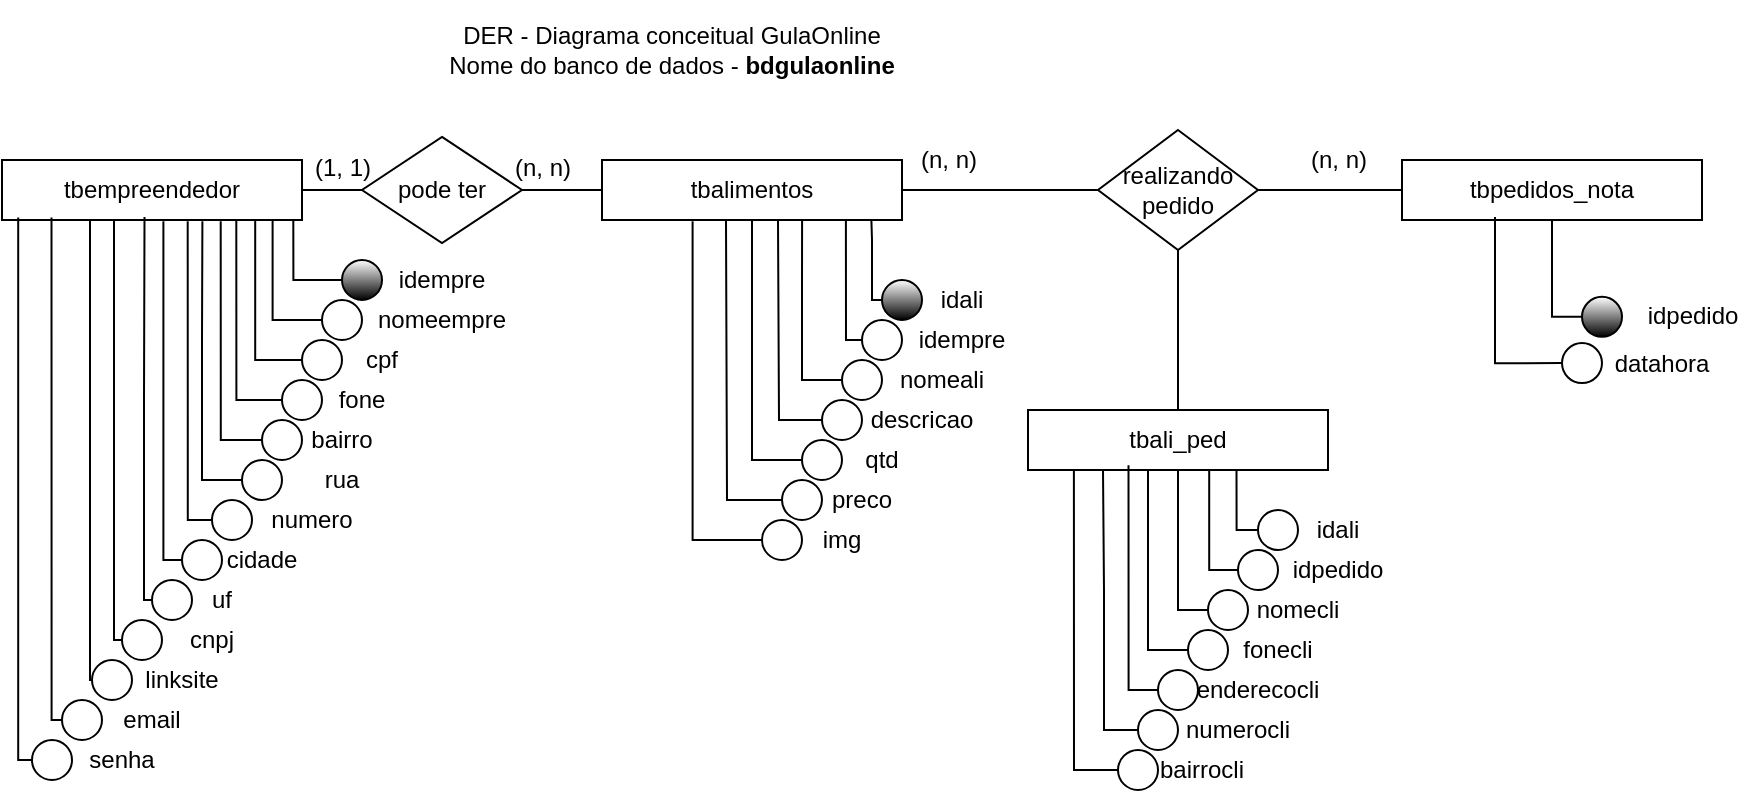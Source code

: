 <mxfile version="14.5.6" type="device"><diagram id="vViGycnNO7hk016TZorW" name="Page-1"><mxGraphModel dx="744" dy="393" grid="1" gridSize="10" guides="1" tooltips="1" connect="1" arrows="1" fold="1" page="1" pageScale="1" pageWidth="827" pageHeight="1169" math="0" shadow="0"><root><mxCell id="0"/><mxCell id="1" parent="0"/><mxCell id="1kgCIqPJjXTVju8kPkvd-1" value="DER - Diagrama conceitual GulaOnline&lt;br&gt;Nome do banco de dados - &lt;b&gt;bdgulaonline&lt;/b&gt;" style="text;html=1;strokeColor=none;fillColor=none;align=center;verticalAlign=middle;whiteSpace=wrap;rounded=0;" parent="1" vertex="1"><mxGeometry x="210" y="10" width="310" height="50" as="geometry"/></mxCell><mxCell id="1kgCIqPJjXTVju8kPkvd-85" style="edgeStyle=orthogonalEdgeStyle;rounded=0;orthogonalLoop=1;jettySize=auto;html=1;exitX=1;exitY=0.5;exitDx=0;exitDy=0;entryX=0;entryY=0.5;entryDx=0;entryDy=0;endArrow=none;endFill=0;" parent="1" source="1kgCIqPJjXTVju8kPkvd-2" target="1kgCIqPJjXTVju8kPkvd-83" edge="1"><mxGeometry relative="1" as="geometry"/></mxCell><mxCell id="1kgCIqPJjXTVju8kPkvd-2" value="tbempreendedor" style="rounded=0;whiteSpace=wrap;html=1;" parent="1" vertex="1"><mxGeometry x="30" y="90" width="150" height="30" as="geometry"/></mxCell><mxCell id="cTB__3kSDR-MC7OSRo6g-6" style="edgeStyle=orthogonalEdgeStyle;rounded=0;orthogonalLoop=1;jettySize=auto;html=1;exitX=0;exitY=0.5;exitDx=0;exitDy=0;entryX=0.971;entryY=1.008;entryDx=0;entryDy=0;entryPerimeter=0;endArrow=none;endFill=0;" parent="1" source="1kgCIqPJjXTVju8kPkvd-3" target="1kgCIqPJjXTVju8kPkvd-2" edge="1"><mxGeometry relative="1" as="geometry"/></mxCell><mxCell id="1kgCIqPJjXTVju8kPkvd-3" value="" style="ellipse;whiteSpace=wrap;html=1;aspect=fixed;gradientColor=#000000;" parent="1" vertex="1"><mxGeometry x="200" y="140" width="20" height="20" as="geometry"/></mxCell><mxCell id="1kgCIqPJjXTVju8kPkvd-6" value="idempre" style="text;html=1;strokeColor=none;fillColor=none;align=center;verticalAlign=middle;whiteSpace=wrap;rounded=0;" parent="1" vertex="1"><mxGeometry x="230" y="140" width="40" height="20" as="geometry"/></mxCell><mxCell id="cTB__3kSDR-MC7OSRo6g-7" style="edgeStyle=orthogonalEdgeStyle;rounded=0;orthogonalLoop=1;jettySize=auto;html=1;exitX=0;exitY=0.5;exitDx=0;exitDy=0;entryX=0.902;entryY=0.993;entryDx=0;entryDy=0;entryPerimeter=0;endArrow=none;endFill=0;" parent="1" source="1kgCIqPJjXTVju8kPkvd-7" target="1kgCIqPJjXTVju8kPkvd-2" edge="1"><mxGeometry relative="1" as="geometry"/></mxCell><mxCell id="1kgCIqPJjXTVju8kPkvd-7" value="" style="ellipse;whiteSpace=wrap;html=1;aspect=fixed;strokeColor=#000000;" parent="1" vertex="1"><mxGeometry x="190" y="160" width="20" height="20" as="geometry"/></mxCell><mxCell id="1kgCIqPJjXTVju8kPkvd-9" value="nomeempre" style="text;html=1;strokeColor=none;fillColor=none;align=center;verticalAlign=middle;whiteSpace=wrap;rounded=0;" parent="1" vertex="1"><mxGeometry x="230" y="160" width="40" height="20" as="geometry"/></mxCell><mxCell id="cTB__3kSDR-MC7OSRo6g-8" style="edgeStyle=orthogonalEdgeStyle;rounded=0;orthogonalLoop=1;jettySize=auto;html=1;exitX=0;exitY=0.5;exitDx=0;exitDy=0;entryX=0.844;entryY=1.008;entryDx=0;entryDy=0;entryPerimeter=0;endArrow=none;endFill=0;" parent="1" source="1kgCIqPJjXTVju8kPkvd-14" target="1kgCIqPJjXTVju8kPkvd-2" edge="1"><mxGeometry relative="1" as="geometry"/></mxCell><mxCell id="1kgCIqPJjXTVju8kPkvd-14" value="" style="ellipse;whiteSpace=wrap;html=1;aspect=fixed;strokeColor=#000000;" parent="1" vertex="1"><mxGeometry x="180" y="180" width="20" height="20" as="geometry"/></mxCell><mxCell id="1kgCIqPJjXTVju8kPkvd-15" value="cpf" style="text;html=1;strokeColor=none;fillColor=none;align=center;verticalAlign=middle;whiteSpace=wrap;rounded=0;" parent="1" vertex="1"><mxGeometry x="200" y="180" width="40" height="20" as="geometry"/></mxCell><mxCell id="cTB__3kSDR-MC7OSRo6g-11" style="edgeStyle=orthogonalEdgeStyle;rounded=0;orthogonalLoop=1;jettySize=auto;html=1;exitX=0;exitY=0.5;exitDx=0;exitDy=0;entryX=0.781;entryY=0.993;entryDx=0;entryDy=0;entryPerimeter=0;endArrow=none;endFill=0;" parent="1" source="1kgCIqPJjXTVju8kPkvd-18" target="1kgCIqPJjXTVju8kPkvd-2" edge="1"><mxGeometry relative="1" as="geometry"/></mxCell><mxCell id="1kgCIqPJjXTVju8kPkvd-18" value="" style="ellipse;whiteSpace=wrap;html=1;aspect=fixed;strokeColor=#000000;" parent="1" vertex="1"><mxGeometry x="170" y="200" width="20" height="20" as="geometry"/></mxCell><mxCell id="1kgCIqPJjXTVju8kPkvd-19" value="fone" style="text;html=1;strokeColor=none;fillColor=none;align=center;verticalAlign=middle;whiteSpace=wrap;rounded=0;" parent="1" vertex="1"><mxGeometry x="190" y="200" width="40" height="20" as="geometry"/></mxCell><mxCell id="cTB__3kSDR-MC7OSRo6g-12" style="edgeStyle=orthogonalEdgeStyle;rounded=0;orthogonalLoop=1;jettySize=auto;html=1;exitX=0;exitY=0.5;exitDx=0;exitDy=0;entryX=0.729;entryY=1.022;entryDx=0;entryDy=0;entryPerimeter=0;endArrow=none;endFill=0;" parent="1" source="1kgCIqPJjXTVju8kPkvd-20" target="1kgCIqPJjXTVju8kPkvd-2" edge="1"><mxGeometry relative="1" as="geometry"/></mxCell><mxCell id="1kgCIqPJjXTVju8kPkvd-20" value="" style="ellipse;whiteSpace=wrap;html=1;aspect=fixed;strokeColor=#000000;" parent="1" vertex="1"><mxGeometry x="160" y="220" width="20" height="20" as="geometry"/></mxCell><mxCell id="1kgCIqPJjXTVju8kPkvd-21" value="bairro" style="text;html=1;strokeColor=none;fillColor=none;align=center;verticalAlign=middle;whiteSpace=wrap;rounded=0;" parent="1" vertex="1"><mxGeometry x="180" y="220" width="40" height="20" as="geometry"/></mxCell><mxCell id="cTB__3kSDR-MC7OSRo6g-13" style="edgeStyle=orthogonalEdgeStyle;rounded=0;orthogonalLoop=1;jettySize=auto;html=1;exitX=0;exitY=0.5;exitDx=0;exitDy=0;entryX=0.668;entryY=1.022;entryDx=0;entryDy=0;entryPerimeter=0;endArrow=none;endFill=0;" parent="1" source="1kgCIqPJjXTVju8kPkvd-22" target="1kgCIqPJjXTVju8kPkvd-2" edge="1"><mxGeometry relative="1" as="geometry"/></mxCell><mxCell id="1kgCIqPJjXTVju8kPkvd-22" value="" style="ellipse;whiteSpace=wrap;html=1;aspect=fixed;strokeColor=#000000;" parent="1" vertex="1"><mxGeometry x="150" y="240" width="20" height="20" as="geometry"/></mxCell><mxCell id="1kgCIqPJjXTVju8kPkvd-23" value="rua" style="text;html=1;strokeColor=none;fillColor=none;align=center;verticalAlign=middle;whiteSpace=wrap;rounded=0;" parent="1" vertex="1"><mxGeometry x="180" y="240" width="40" height="20" as="geometry"/></mxCell><mxCell id="cTB__3kSDR-MC7OSRo6g-14" style="edgeStyle=orthogonalEdgeStyle;rounded=0;orthogonalLoop=1;jettySize=auto;html=1;exitX=0;exitY=0.5;exitDx=0;exitDy=0;entryX=0.619;entryY=1.022;entryDx=0;entryDy=0;entryPerimeter=0;endArrow=none;endFill=0;" parent="1" source="1kgCIqPJjXTVju8kPkvd-32" target="1kgCIqPJjXTVju8kPkvd-2" edge="1"><mxGeometry relative="1" as="geometry"><Array as="points"><mxPoint x="123" y="270"/></Array></mxGeometry></mxCell><mxCell id="1kgCIqPJjXTVju8kPkvd-32" value="" style="ellipse;whiteSpace=wrap;html=1;aspect=fixed;strokeColor=#000000;" parent="1" vertex="1"><mxGeometry x="135" y="260" width="20" height="20" as="geometry"/></mxCell><mxCell id="1kgCIqPJjXTVju8kPkvd-33" value="numero" style="text;html=1;strokeColor=none;fillColor=none;align=center;verticalAlign=middle;whiteSpace=wrap;rounded=0;" parent="1" vertex="1"><mxGeometry x="165" y="260" width="40" height="20" as="geometry"/></mxCell><mxCell id="cTB__3kSDR-MC7OSRo6g-15" style="edgeStyle=orthogonalEdgeStyle;rounded=0;orthogonalLoop=1;jettySize=auto;html=1;exitX=0;exitY=0.5;exitDx=0;exitDy=0;endArrow=none;endFill=0;entryX=0.538;entryY=1.022;entryDx=0;entryDy=0;entryPerimeter=0;" parent="1" source="1kgCIqPJjXTVju8kPkvd-35" target="1kgCIqPJjXTVju8kPkvd-2" edge="1"><mxGeometry relative="1" as="geometry"><mxPoint x="111" y="123" as="targetPoint"/><Array as="points"><mxPoint x="111" y="290"/></Array></mxGeometry></mxCell><mxCell id="1kgCIqPJjXTVju8kPkvd-35" value="" style="ellipse;whiteSpace=wrap;html=1;aspect=fixed;strokeColor=#000000;" parent="1" vertex="1"><mxGeometry x="120" y="280" width="20" height="20" as="geometry"/></mxCell><mxCell id="1kgCIqPJjXTVju8kPkvd-36" value="cidade" style="text;html=1;strokeColor=none;fillColor=none;align=center;verticalAlign=middle;whiteSpace=wrap;rounded=0;" parent="1" vertex="1"><mxGeometry x="140" y="280" width="40" height="20" as="geometry"/></mxCell><mxCell id="cTB__3kSDR-MC7OSRo6g-16" style="edgeStyle=orthogonalEdgeStyle;rounded=0;orthogonalLoop=1;jettySize=auto;html=1;exitX=0;exitY=0.5;exitDx=0;exitDy=0;entryX=0.475;entryY=0.95;entryDx=0;entryDy=0;entryPerimeter=0;endArrow=none;endFill=0;" parent="1" source="1kgCIqPJjXTVju8kPkvd-39" target="1kgCIqPJjXTVju8kPkvd-2" edge="1"><mxGeometry relative="1" as="geometry"><Array as="points"><mxPoint x="101" y="310"/><mxPoint x="101" y="210"/></Array></mxGeometry></mxCell><mxCell id="1kgCIqPJjXTVju8kPkvd-39" value="" style="ellipse;whiteSpace=wrap;html=1;aspect=fixed;strokeColor=#000000;" parent="1" vertex="1"><mxGeometry x="105" y="300" width="20" height="20" as="geometry"/></mxCell><mxCell id="1kgCIqPJjXTVju8kPkvd-40" value="uf" style="text;html=1;strokeColor=none;fillColor=none;align=center;verticalAlign=middle;whiteSpace=wrap;rounded=0;" parent="1" vertex="1"><mxGeometry x="120" y="300" width="40" height="20" as="geometry"/></mxCell><mxCell id="cTB__3kSDR-MC7OSRo6g-18" style="edgeStyle=orthogonalEdgeStyle;rounded=0;orthogonalLoop=1;jettySize=auto;html=1;exitX=0;exitY=0.5;exitDx=0;exitDy=0;endArrow=none;endFill=0;" parent="1" source="1kgCIqPJjXTVju8kPkvd-42" edge="1"><mxGeometry relative="1" as="geometry"><mxPoint x="86" y="120" as="targetPoint"/><Array as="points"><mxPoint x="86" y="330"/></Array></mxGeometry></mxCell><mxCell id="1kgCIqPJjXTVju8kPkvd-42" value="" style="ellipse;whiteSpace=wrap;html=1;aspect=fixed;strokeColor=#000000;" parent="1" vertex="1"><mxGeometry x="90" y="320" width="20" height="20" as="geometry"/></mxCell><mxCell id="1kgCIqPJjXTVju8kPkvd-43" value="cnpj" style="text;html=1;strokeColor=none;fillColor=none;align=center;verticalAlign=middle;whiteSpace=wrap;rounded=0;" parent="1" vertex="1"><mxGeometry x="115" y="320" width="40" height="20" as="geometry"/></mxCell><mxCell id="1kgCIqPJjXTVju8kPkvd-86" style="edgeStyle=orthogonalEdgeStyle;rounded=0;orthogonalLoop=1;jettySize=auto;html=1;exitX=1;exitY=0.5;exitDx=0;exitDy=0;entryX=0;entryY=0.5;entryDx=0;entryDy=0;endArrow=none;endFill=0;" parent="1" source="1kgCIqPJjXTVju8kPkvd-83" edge="1"><mxGeometry relative="1" as="geometry"><mxPoint x="320" y="105" as="targetPoint"/></mxGeometry></mxCell><mxCell id="1kgCIqPJjXTVju8kPkvd-83" value="pode ter" style="rhombus;whiteSpace=wrap;html=1;strokeColor=#000000;gradientColor=none;" parent="1" vertex="1"><mxGeometry x="210" y="78.44" width="80" height="53.12" as="geometry"/></mxCell><mxCell id="1kgCIqPJjXTVju8kPkvd-87" value="(1, 1)" style="text;html=1;align=center;verticalAlign=middle;resizable=0;points=[];autosize=1;shadow=1;" parent="1" vertex="1"><mxGeometry x="180" y="83.75" width="40" height="20" as="geometry"/></mxCell><mxCell id="1kgCIqPJjXTVju8kPkvd-88" value="(n, n)" style="text;html=1;align=center;verticalAlign=middle;resizable=0;points=[];autosize=1;shadow=1;" parent="1" vertex="1"><mxGeometry x="280" y="83.75" width="40" height="20" as="geometry"/></mxCell><mxCell id="cTB__3kSDR-MC7OSRo6g-19" style="edgeStyle=orthogonalEdgeStyle;rounded=0;orthogonalLoop=1;jettySize=auto;html=1;exitX=0;exitY=0.5;exitDx=0;exitDy=0;endArrow=none;endFill=0;" parent="1" source="1kgCIqPJjXTVju8kPkvd-91" edge="1"><mxGeometry relative="1" as="geometry"><mxPoint x="74" y="120" as="targetPoint"/><Array as="points"><mxPoint x="74" y="350"/></Array></mxGeometry></mxCell><mxCell id="1kgCIqPJjXTVju8kPkvd-91" value="" style="ellipse;whiteSpace=wrap;html=1;aspect=fixed;strokeColor=#000000;" parent="1" vertex="1"><mxGeometry x="75" y="340" width="20" height="20" as="geometry"/></mxCell><mxCell id="1kgCIqPJjXTVju8kPkvd-92" value="linksite" style="text;html=1;strokeColor=none;fillColor=none;align=center;verticalAlign=middle;whiteSpace=wrap;rounded=0;" parent="1" vertex="1"><mxGeometry x="100" y="340" width="40" height="20" as="geometry"/></mxCell><mxCell id="1kgCIqPJjXTVju8kPkvd-114" value="tbpedidos_nota" style="rounded=0;whiteSpace=wrap;html=1;" parent="1" vertex="1"><mxGeometry x="730" y="90.0" width="150" height="30" as="geometry"/></mxCell><mxCell id="epFgIJOfp5OlHXSWvkDE-14" style="edgeStyle=orthogonalEdgeStyle;rounded=0;orthogonalLoop=1;jettySize=auto;html=1;exitX=0;exitY=0.5;exitDx=0;exitDy=0;entryX=0.5;entryY=1;entryDx=0;entryDy=0;endArrow=none;endFill=0;" parent="1" source="1kgCIqPJjXTVju8kPkvd-116" target="1kgCIqPJjXTVju8kPkvd-114" edge="1"><mxGeometry relative="1" as="geometry"><Array as="points"><mxPoint x="805" y="168"/></Array></mxGeometry></mxCell><mxCell id="1kgCIqPJjXTVju8kPkvd-116" value="" style="ellipse;whiteSpace=wrap;html=1;aspect=fixed;gradientColor=#000000;" parent="1" vertex="1"><mxGeometry x="820" y="158.43" width="20" height="20" as="geometry"/></mxCell><mxCell id="epFgIJOfp5OlHXSWvkDE-15" style="edgeStyle=orthogonalEdgeStyle;rounded=0;orthogonalLoop=1;jettySize=auto;html=1;exitX=0;exitY=0.5;exitDx=0;exitDy=0;entryX=0.31;entryY=0.952;entryDx=0;entryDy=0;entryPerimeter=0;endArrow=none;endFill=0;" parent="1" source="1kgCIqPJjXTVju8kPkvd-120" target="1kgCIqPJjXTVju8kPkvd-114" edge="1"><mxGeometry relative="1" as="geometry"/></mxCell><mxCell id="1kgCIqPJjXTVju8kPkvd-120" value="" style="ellipse;whiteSpace=wrap;html=1;aspect=fixed;strokeColor=#000000;" parent="1" vertex="1"><mxGeometry x="810" y="181.56" width="20" height="20" as="geometry"/></mxCell><mxCell id="1kgCIqPJjXTVju8kPkvd-121" value="datahora" style="text;html=1;strokeColor=none;fillColor=none;align=center;verticalAlign=middle;whiteSpace=wrap;rounded=0;" parent="1" vertex="1"><mxGeometry x="840" y="181.56" width="40" height="20" as="geometry"/></mxCell><mxCell id="1kgCIqPJjXTVju8kPkvd-134" value="&lt;span&gt;idpedido&lt;/span&gt;" style="text;html=1;align=center;verticalAlign=middle;resizable=0;points=[];autosize=1;" parent="1" vertex="1"><mxGeometry x="845" y="158.43" width="60" height="20" as="geometry"/></mxCell><mxCell id="1kgCIqPJjXTVju8kPkvd-146" value="(n, n)" style="text;html=1;align=center;verticalAlign=middle;resizable=0;points=[];autosize=1;shadow=1;" parent="1" vertex="1"><mxGeometry x="678" y="80" width="40" height="20" as="geometry"/></mxCell><mxCell id="cTB__3kSDR-MC7OSRo6g-20" style="edgeStyle=orthogonalEdgeStyle;rounded=0;orthogonalLoop=1;jettySize=auto;html=1;exitX=0;exitY=0.5;exitDx=0;exitDy=0;entryX=0.165;entryY=0.958;entryDx=0;entryDy=0;entryPerimeter=0;endArrow=none;endFill=0;" parent="1" source="cTB__3kSDR-MC7OSRo6g-1" target="1kgCIqPJjXTVju8kPkvd-2" edge="1"><mxGeometry relative="1" as="geometry"><Array as="points"><mxPoint x="55" y="370"/></Array></mxGeometry></mxCell><mxCell id="cTB__3kSDR-MC7OSRo6g-1" value="" style="ellipse;whiteSpace=wrap;html=1;aspect=fixed;strokeColor=#000000;" parent="1" vertex="1"><mxGeometry x="60" y="360" width="20" height="20" as="geometry"/></mxCell><mxCell id="cTB__3kSDR-MC7OSRo6g-2" value="email" style="text;html=1;strokeColor=none;fillColor=none;align=center;verticalAlign=middle;whiteSpace=wrap;rounded=0;" parent="1" vertex="1"><mxGeometry x="85" y="360" width="40" height="20" as="geometry"/></mxCell><mxCell id="cTB__3kSDR-MC7OSRo6g-22" style="edgeStyle=orthogonalEdgeStyle;rounded=0;orthogonalLoop=1;jettySize=auto;html=1;exitX=0;exitY=0.5;exitDx=0;exitDy=0;entryX=0.054;entryY=0.958;entryDx=0;entryDy=0;entryPerimeter=0;endArrow=none;endFill=0;" parent="1" source="cTB__3kSDR-MC7OSRo6g-4" target="1kgCIqPJjXTVju8kPkvd-2" edge="1"><mxGeometry relative="1" as="geometry"><Array as="points"><mxPoint x="38" y="390"/></Array></mxGeometry></mxCell><mxCell id="cTB__3kSDR-MC7OSRo6g-4" value="" style="ellipse;whiteSpace=wrap;html=1;aspect=fixed;strokeColor=#000000;" parent="1" vertex="1"><mxGeometry x="45" y="380" width="20" height="20" as="geometry"/></mxCell><mxCell id="cTB__3kSDR-MC7OSRo6g-5" value="senha" style="text;html=1;strokeColor=none;fillColor=none;align=center;verticalAlign=middle;whiteSpace=wrap;rounded=0;" parent="1" vertex="1"><mxGeometry x="70" y="380" width="40" height="20" as="geometry"/></mxCell><mxCell id="JeQ85G9TooUwI3dl6u8W-7" style="edgeStyle=orthogonalEdgeStyle;rounded=0;orthogonalLoop=1;jettySize=auto;html=1;exitX=0;exitY=0.5;exitDx=0;exitDy=0;entryX=1;entryY=1.063;entryDx=0;entryDy=0;entryPerimeter=0;endArrow=none;endFill=0;" parent="1" source="cTB__3kSDR-MC7OSRo6g-53" target="1kgCIqPJjXTVju8kPkvd-88" edge="1"><mxGeometry relative="1" as="geometry"/></mxCell><mxCell id="cTB__3kSDR-MC7OSRo6g-53" value="tbalimentos" style="rounded=0;whiteSpace=wrap;html=1;" parent="1" vertex="1"><mxGeometry x="330" y="90.0" width="150" height="30" as="geometry"/></mxCell><mxCell id="cTB__3kSDR-MC7OSRo6g-54" style="edgeStyle=orthogonalEdgeStyle;rounded=0;orthogonalLoop=1;jettySize=auto;html=1;exitX=0;exitY=0.5;exitDx=0;exitDy=0;endArrow=none;endFill=0;entryX=0.898;entryY=1.002;entryDx=0;entryDy=0;entryPerimeter=0;" parent="1" source="cTB__3kSDR-MC7OSRo6g-55" target="cTB__3kSDR-MC7OSRo6g-53" edge="1"><mxGeometry relative="1" as="geometry"><mxPoint x="466" y="121" as="targetPoint"/><Array as="points"><mxPoint x="465" y="160"/><mxPoint x="465" y="130"/><mxPoint x="465" y="130"/></Array></mxGeometry></mxCell><mxCell id="cTB__3kSDR-MC7OSRo6g-55" value="" style="ellipse;whiteSpace=wrap;html=1;aspect=fixed;gradientColor=#000000;" parent="1" vertex="1"><mxGeometry x="470" y="150" width="20" height="20" as="geometry"/></mxCell><mxCell id="cTB__3kSDR-MC7OSRo6g-56" value="idali" style="text;html=1;strokeColor=none;fillColor=none;align=center;verticalAlign=middle;whiteSpace=wrap;rounded=0;" parent="1" vertex="1"><mxGeometry x="490" y="150" width="40" height="20" as="geometry"/></mxCell><mxCell id="cTB__3kSDR-MC7OSRo6g-57" style="edgeStyle=orthogonalEdgeStyle;rounded=0;orthogonalLoop=1;jettySize=auto;html=1;exitX=0;exitY=0.5;exitDx=0;exitDy=0;entryX=0.813;entryY=1.012;entryDx=0;entryDy=0;entryPerimeter=0;endArrow=none;endFill=0;" parent="1" source="cTB__3kSDR-MC7OSRo6g-58" target="cTB__3kSDR-MC7OSRo6g-53" edge="1"><mxGeometry relative="1" as="geometry"><Array as="points"><mxPoint x="452" y="180"/></Array></mxGeometry></mxCell><mxCell id="cTB__3kSDR-MC7OSRo6g-58" value="" style="ellipse;whiteSpace=wrap;html=1;aspect=fixed;strokeColor=#000000;" parent="1" vertex="1"><mxGeometry x="460" y="170" width="20" height="20" as="geometry"/></mxCell><mxCell id="cTB__3kSDR-MC7OSRo6g-59" value="idempre" style="text;html=1;strokeColor=none;fillColor=none;align=center;verticalAlign=middle;whiteSpace=wrap;rounded=0;" parent="1" vertex="1"><mxGeometry x="490" y="170" width="40" height="20" as="geometry"/></mxCell><mxCell id="cTB__3kSDR-MC7OSRo6g-60" style="edgeStyle=orthogonalEdgeStyle;rounded=0;orthogonalLoop=1;jettySize=auto;html=1;exitX=0;exitY=0.5;exitDx=0;exitDy=0;entryX=0.667;entryY=1;entryDx=0;entryDy=0;entryPerimeter=0;endArrow=none;endFill=0;" parent="1" source="cTB__3kSDR-MC7OSRo6g-61" target="cTB__3kSDR-MC7OSRo6g-53" edge="1"><mxGeometry relative="1" as="geometry"/></mxCell><mxCell id="cTB__3kSDR-MC7OSRo6g-61" value="" style="ellipse;whiteSpace=wrap;html=1;aspect=fixed;strokeColor=#000000;" parent="1" vertex="1"><mxGeometry x="450" y="190" width="20" height="20" as="geometry"/></mxCell><mxCell id="cTB__3kSDR-MC7OSRo6g-62" value="nomeali" style="text;html=1;strokeColor=none;fillColor=none;align=center;verticalAlign=middle;whiteSpace=wrap;rounded=0;" parent="1" vertex="1"><mxGeometry x="480" y="190" width="40" height="20" as="geometry"/></mxCell><mxCell id="cTB__3kSDR-MC7OSRo6g-63" style="edgeStyle=orthogonalEdgeStyle;rounded=0;orthogonalLoop=1;jettySize=auto;html=1;exitX=0;exitY=0.5;exitDx=0;exitDy=0;endArrow=none;endFill=0;" parent="1" source="cTB__3kSDR-MC7OSRo6g-64" edge="1"><mxGeometry relative="1" as="geometry"><mxPoint x="418" y="120" as="targetPoint"/></mxGeometry></mxCell><mxCell id="cTB__3kSDR-MC7OSRo6g-64" value="" style="ellipse;whiteSpace=wrap;html=1;aspect=fixed;strokeColor=#000000;" parent="1" vertex="1"><mxGeometry x="440" y="210" width="20" height="20" as="geometry"/></mxCell><mxCell id="cTB__3kSDR-MC7OSRo6g-65" value="descricao" style="text;html=1;strokeColor=none;fillColor=none;align=center;verticalAlign=middle;whiteSpace=wrap;rounded=0;" parent="1" vertex="1"><mxGeometry x="470" y="210" width="40" height="20" as="geometry"/></mxCell><mxCell id="cTB__3kSDR-MC7OSRo6g-66" style="edgeStyle=orthogonalEdgeStyle;rounded=0;orthogonalLoop=1;jettySize=auto;html=1;exitX=0;exitY=0.5;exitDx=0;exitDy=0;endArrow=none;endFill=0;" parent="1" source="cTB__3kSDR-MC7OSRo6g-67" edge="1"><mxGeometry relative="1" as="geometry"><mxPoint x="405" y="120" as="targetPoint"/><Array as="points"><mxPoint x="405" y="240"/><mxPoint x="405" y="120"/></Array></mxGeometry></mxCell><mxCell id="cTB__3kSDR-MC7OSRo6g-67" value="" style="ellipse;whiteSpace=wrap;html=1;aspect=fixed;strokeColor=#000000;" parent="1" vertex="1"><mxGeometry x="430" y="230" width="20" height="20" as="geometry"/></mxCell><mxCell id="cTB__3kSDR-MC7OSRo6g-68" value="qtd" style="text;html=1;strokeColor=none;fillColor=none;align=center;verticalAlign=middle;whiteSpace=wrap;rounded=0;" parent="1" vertex="1"><mxGeometry x="450" y="230" width="40" height="20" as="geometry"/></mxCell><mxCell id="cTB__3kSDR-MC7OSRo6g-69" style="edgeStyle=orthogonalEdgeStyle;rounded=0;orthogonalLoop=1;jettySize=auto;html=1;exitX=0;exitY=0.5;exitDx=0;exitDy=0;endArrow=none;endFill=0;" parent="1" source="cTB__3kSDR-MC7OSRo6g-70" edge="1"><mxGeometry relative="1" as="geometry"><mxPoint x="392" y="120" as="targetPoint"/></mxGeometry></mxCell><mxCell id="cTB__3kSDR-MC7OSRo6g-70" value="" style="ellipse;whiteSpace=wrap;html=1;aspect=fixed;strokeColor=#000000;" parent="1" vertex="1"><mxGeometry x="420" y="250" width="20" height="20" as="geometry"/></mxCell><mxCell id="cTB__3kSDR-MC7OSRo6g-71" value="preco" style="text;html=1;strokeColor=none;fillColor=none;align=center;verticalAlign=middle;whiteSpace=wrap;rounded=0;" parent="1" vertex="1"><mxGeometry x="440" y="250" width="40" height="20" as="geometry"/></mxCell><mxCell id="cTB__3kSDR-MC7OSRo6g-72" style="edgeStyle=orthogonalEdgeStyle;rounded=0;orthogonalLoop=1;jettySize=auto;html=1;exitX=0;exitY=0.5;exitDx=0;exitDy=0;entryX=0.302;entryY=1.02;entryDx=0;entryDy=0;entryPerimeter=0;endArrow=none;endFill=0;" parent="1" source="cTB__3kSDR-MC7OSRo6g-73" target="cTB__3kSDR-MC7OSRo6g-53" edge="1"><mxGeometry relative="1" as="geometry"/></mxCell><mxCell id="cTB__3kSDR-MC7OSRo6g-73" value="" style="ellipse;whiteSpace=wrap;html=1;aspect=fixed;strokeColor=#000000;" parent="1" vertex="1"><mxGeometry x="410" y="270" width="20" height="20" as="geometry"/></mxCell><mxCell id="cTB__3kSDR-MC7OSRo6g-74" value="img" style="text;html=1;strokeColor=none;fillColor=none;align=center;verticalAlign=middle;whiteSpace=wrap;rounded=0;" parent="1" vertex="1"><mxGeometry x="430" y="270" width="40" height="20" as="geometry"/></mxCell><mxCell id="cTB__3kSDR-MC7OSRo6g-90" value="(n, n)" style="text;html=1;align=center;verticalAlign=middle;resizable=0;points=[];autosize=1;" parent="1" vertex="1"><mxGeometry x="483" y="80.0" width="40" height="20" as="geometry"/></mxCell><mxCell id="6J5IbEwaWXtcJhrrNgwm-23" style="edgeStyle=orthogonalEdgeStyle;rounded=0;orthogonalLoop=1;jettySize=auto;html=1;exitX=0;exitY=0.5;exitDx=0;exitDy=0;entryX=0.695;entryY=0.982;entryDx=0;entryDy=0;entryPerimeter=0;endArrow=none;endFill=0;" parent="1" source="6J5IbEwaWXtcJhrrNgwm-3" target="6J5IbEwaWXtcJhrrNgwm-21" edge="1"><mxGeometry relative="1" as="geometry"/></mxCell><mxCell id="6J5IbEwaWXtcJhrrNgwm-3" value="" style="ellipse;whiteSpace=wrap;html=1;aspect=fixed;strokeColor=#000000;" parent="1" vertex="1"><mxGeometry x="658" y="265" width="20" height="20" as="geometry"/></mxCell><mxCell id="6J5IbEwaWXtcJhrrNgwm-4" value="idali" style="text;html=1;strokeColor=none;fillColor=none;align=center;verticalAlign=middle;whiteSpace=wrap;rounded=0;" parent="1" vertex="1"><mxGeometry x="678" y="265" width="40" height="20" as="geometry"/></mxCell><mxCell id="6J5IbEwaWXtcJhrrNgwm-25" style="edgeStyle=orthogonalEdgeStyle;rounded=0;orthogonalLoop=1;jettySize=auto;html=1;exitX=0;exitY=0.5;exitDx=0;exitDy=0;entryX=0.604;entryY=0.952;entryDx=0;entryDy=0;entryPerimeter=0;endArrow=none;endFill=0;" parent="1" source="6J5IbEwaWXtcJhrrNgwm-5" target="6J5IbEwaWXtcJhrrNgwm-21" edge="1"><mxGeometry relative="1" as="geometry"><Array as="points"><mxPoint x="634" y="295"/></Array></mxGeometry></mxCell><mxCell id="6J5IbEwaWXtcJhrrNgwm-5" value="" style="ellipse;whiteSpace=wrap;html=1;aspect=fixed;strokeColor=#000000;" parent="1" vertex="1"><mxGeometry x="648" y="285" width="20" height="20" as="geometry"/></mxCell><mxCell id="6J5IbEwaWXtcJhrrNgwm-6" value="idpedido" style="text;html=1;strokeColor=none;fillColor=none;align=center;verticalAlign=middle;whiteSpace=wrap;rounded=0;" parent="1" vertex="1"><mxGeometry x="678" y="285" width="40" height="20" as="geometry"/></mxCell><mxCell id="6J5IbEwaWXtcJhrrNgwm-26" style="edgeStyle=orthogonalEdgeStyle;rounded=0;orthogonalLoop=1;jettySize=auto;html=1;exitX=0;exitY=0.5;exitDx=0;exitDy=0;endArrow=none;endFill=0;" parent="1" source="6J5IbEwaWXtcJhrrNgwm-11" target="6J5IbEwaWXtcJhrrNgwm-21" edge="1"><mxGeometry relative="1" as="geometry"><Array as="points"><mxPoint x="618" y="315"/></Array></mxGeometry></mxCell><mxCell id="6J5IbEwaWXtcJhrrNgwm-11" value="" style="ellipse;whiteSpace=wrap;html=1;aspect=fixed;strokeColor=#000000;" parent="1" vertex="1"><mxGeometry x="633" y="305" width="20" height="20" as="geometry"/></mxCell><mxCell id="6J5IbEwaWXtcJhrrNgwm-12" value="nomecli" style="text;html=1;strokeColor=none;fillColor=none;align=center;verticalAlign=middle;whiteSpace=wrap;rounded=0;" parent="1" vertex="1"><mxGeometry x="658" y="305" width="40" height="20" as="geometry"/></mxCell><mxCell id="6J5IbEwaWXtcJhrrNgwm-27" style="edgeStyle=orthogonalEdgeStyle;rounded=0;orthogonalLoop=1;jettySize=auto;html=1;exitX=0;exitY=0.5;exitDx=0;exitDy=0;endArrow=none;endFill=0;" parent="1" source="6J5IbEwaWXtcJhrrNgwm-13" target="6J5IbEwaWXtcJhrrNgwm-21" edge="1"><mxGeometry relative="1" as="geometry"><Array as="points"><mxPoint x="603" y="335"/></Array></mxGeometry></mxCell><mxCell id="6J5IbEwaWXtcJhrrNgwm-13" value="" style="ellipse;whiteSpace=wrap;html=1;aspect=fixed;strokeColor=#000000;" parent="1" vertex="1"><mxGeometry x="623" y="325" width="20" height="20" as="geometry"/></mxCell><mxCell id="6J5IbEwaWXtcJhrrNgwm-14" value="fonecli" style="text;html=1;strokeColor=none;fillColor=none;align=center;verticalAlign=middle;whiteSpace=wrap;rounded=0;" parent="1" vertex="1"><mxGeometry x="648" y="325" width="40" height="20" as="geometry"/></mxCell><mxCell id="rEQA5N-AHjSA5BV1v8ty-4" style="edgeStyle=none;rounded=0;orthogonalLoop=1;jettySize=auto;html=1;exitX=0.5;exitY=0;exitDx=0;exitDy=0;entryX=0.5;entryY=1;entryDx=0;entryDy=0;endArrow=none;endFill=0;" edge="1" parent="1" source="6J5IbEwaWXtcJhrrNgwm-21" target="rEQA5N-AHjSA5BV1v8ty-1"><mxGeometry relative="1" as="geometry"/></mxCell><mxCell id="6J5IbEwaWXtcJhrrNgwm-21" value="tbali_ped" style="rounded=0;whiteSpace=wrap;html=1;" parent="1" vertex="1"><mxGeometry x="543" y="215.0" width="150" height="30" as="geometry"/></mxCell><mxCell id="epFgIJOfp5OlHXSWvkDE-11" style="edgeStyle=orthogonalEdgeStyle;rounded=0;orthogonalLoop=1;jettySize=auto;html=1;exitX=0;exitY=0.5;exitDx=0;exitDy=0;entryX=0.335;entryY=0.921;entryDx=0;entryDy=0;entryPerimeter=0;endArrow=none;endFill=0;" parent="1" source="epFgIJOfp5OlHXSWvkDE-5" target="6J5IbEwaWXtcJhrrNgwm-21" edge="1"><mxGeometry relative="1" as="geometry"><Array as="points"><mxPoint x="593" y="355"/></Array></mxGeometry></mxCell><mxCell id="epFgIJOfp5OlHXSWvkDE-5" value="" style="ellipse;whiteSpace=wrap;html=1;aspect=fixed;strokeColor=#000000;" parent="1" vertex="1"><mxGeometry x="608" y="345" width="20" height="20" as="geometry"/></mxCell><mxCell id="epFgIJOfp5OlHXSWvkDE-6" value="enderecocli" style="text;html=1;strokeColor=none;fillColor=none;align=center;verticalAlign=middle;whiteSpace=wrap;rounded=0;" parent="1" vertex="1"><mxGeometry x="638" y="345" width="40" height="20" as="geometry"/></mxCell><mxCell id="epFgIJOfp5OlHXSWvkDE-12" style="edgeStyle=orthogonalEdgeStyle;rounded=0;orthogonalLoop=1;jettySize=auto;html=1;exitX=0;exitY=0.5;exitDx=0;exitDy=0;entryX=0.25;entryY=1;entryDx=0;entryDy=0;endArrow=none;endFill=0;" parent="1" source="epFgIJOfp5OlHXSWvkDE-7" target="6J5IbEwaWXtcJhrrNgwm-21" edge="1"><mxGeometry relative="1" as="geometry"><Array as="points"><mxPoint x="581" y="375"/><mxPoint x="581" y="305"/></Array></mxGeometry></mxCell><mxCell id="epFgIJOfp5OlHXSWvkDE-7" value="" style="ellipse;whiteSpace=wrap;html=1;aspect=fixed;strokeColor=#000000;" parent="1" vertex="1"><mxGeometry x="598" y="365" width="20" height="20" as="geometry"/></mxCell><mxCell id="epFgIJOfp5OlHXSWvkDE-8" value="numerocli" style="text;html=1;strokeColor=none;fillColor=none;align=center;verticalAlign=middle;whiteSpace=wrap;rounded=0;" parent="1" vertex="1"><mxGeometry x="628" y="365" width="40" height="20" as="geometry"/></mxCell><mxCell id="epFgIJOfp5OlHXSWvkDE-13" style="edgeStyle=orthogonalEdgeStyle;rounded=0;orthogonalLoop=1;jettySize=auto;html=1;exitX=0;exitY=0.5;exitDx=0;exitDy=0;entryX=0.153;entryY=0.982;entryDx=0;entryDy=0;entryPerimeter=0;endArrow=none;endFill=0;" parent="1" source="epFgIJOfp5OlHXSWvkDE-9" target="6J5IbEwaWXtcJhrrNgwm-21" edge="1"><mxGeometry relative="1" as="geometry"><Array as="points"><mxPoint x="566" y="395"/></Array></mxGeometry></mxCell><mxCell id="epFgIJOfp5OlHXSWvkDE-9" value="" style="ellipse;whiteSpace=wrap;html=1;aspect=fixed;strokeColor=#000000;" parent="1" vertex="1"><mxGeometry x="588" y="385" width="20" height="20" as="geometry"/></mxCell><mxCell id="epFgIJOfp5OlHXSWvkDE-10" value="bairrocli" style="text;html=1;strokeColor=none;fillColor=none;align=center;verticalAlign=middle;whiteSpace=wrap;rounded=0;" parent="1" vertex="1"><mxGeometry x="610.26" y="385" width="40" height="20" as="geometry"/></mxCell><mxCell id="rEQA5N-AHjSA5BV1v8ty-2" style="rounded=0;orthogonalLoop=1;jettySize=auto;html=1;exitX=1;exitY=0.5;exitDx=0;exitDy=0;entryX=0;entryY=0.5;entryDx=0;entryDy=0;endArrow=none;endFill=0;" edge="1" parent="1" source="rEQA5N-AHjSA5BV1v8ty-1" target="1kgCIqPJjXTVju8kPkvd-114"><mxGeometry relative="1" as="geometry"/></mxCell><mxCell id="rEQA5N-AHjSA5BV1v8ty-5" style="edgeStyle=none;rounded=0;orthogonalLoop=1;jettySize=auto;html=1;exitX=0;exitY=0.5;exitDx=0;exitDy=0;entryX=1;entryY=0.5;entryDx=0;entryDy=0;endArrow=none;endFill=0;" edge="1" parent="1" source="rEQA5N-AHjSA5BV1v8ty-1" target="cTB__3kSDR-MC7OSRo6g-53"><mxGeometry relative="1" as="geometry"/></mxCell><mxCell id="rEQA5N-AHjSA5BV1v8ty-1" value="realizando&lt;br&gt;pedido" style="rhombus;whiteSpace=wrap;html=1;" vertex="1" parent="1"><mxGeometry x="578" y="75" width="80" height="60" as="geometry"/></mxCell></root></mxGraphModel></diagram></mxfile>